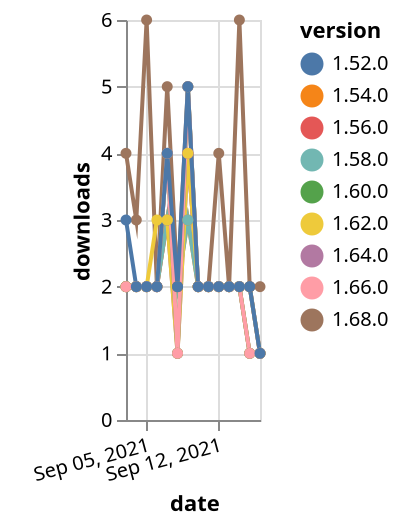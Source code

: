 {"$schema": "https://vega.github.io/schema/vega-lite/v5.json", "description": "A simple bar chart with embedded data.", "data": {"values": [{"date": "2021-09-03", "total": 2453, "delta": 2, "version": "1.56.0"}, {"date": "2021-09-04", "total": 2455, "delta": 2, "version": "1.56.0"}, {"date": "2021-09-05", "total": 2457, "delta": 2, "version": "1.56.0"}, {"date": "2021-09-06", "total": 2459, "delta": 2, "version": "1.56.0"}, {"date": "2021-09-07", "total": 2463, "delta": 4, "version": "1.56.0"}, {"date": "2021-09-08", "total": 2465, "delta": 2, "version": "1.56.0"}, {"date": "2021-09-09", "total": 2469, "delta": 4, "version": "1.56.0"}, {"date": "2021-09-10", "total": 2471, "delta": 2, "version": "1.56.0"}, {"date": "2021-09-11", "total": 2473, "delta": 2, "version": "1.56.0"}, {"date": "2021-09-12", "total": 2475, "delta": 2, "version": "1.56.0"}, {"date": "2021-09-13", "total": 2477, "delta": 2, "version": "1.56.0"}, {"date": "2021-09-14", "total": 2479, "delta": 2, "version": "1.56.0"}, {"date": "2021-09-15", "total": 2481, "delta": 2, "version": "1.56.0"}, {"date": "2021-09-16", "total": 2482, "delta": 1, "version": "1.56.0"}, {"date": "2021-09-03", "total": 1025, "delta": 2, "version": "1.64.0"}, {"date": "2021-09-04", "total": 1027, "delta": 2, "version": "1.64.0"}, {"date": "2021-09-05", "total": 1029, "delta": 2, "version": "1.64.0"}, {"date": "2021-09-06", "total": 1031, "delta": 2, "version": "1.64.0"}, {"date": "2021-09-07", "total": 1034, "delta": 3, "version": "1.64.0"}, {"date": "2021-09-08", "total": 1035, "delta": 1, "version": "1.64.0"}, {"date": "2021-09-09", "total": 1039, "delta": 4, "version": "1.64.0"}, {"date": "2021-09-10", "total": 1041, "delta": 2, "version": "1.64.0"}, {"date": "2021-09-11", "total": 1043, "delta": 2, "version": "1.64.0"}, {"date": "2021-09-12", "total": 1045, "delta": 2, "version": "1.64.0"}, {"date": "2021-09-13", "total": 1047, "delta": 2, "version": "1.64.0"}, {"date": "2021-09-14", "total": 1049, "delta": 2, "version": "1.64.0"}, {"date": "2021-09-15", "total": 1050, "delta": 1, "version": "1.64.0"}, {"date": "2021-09-16", "total": 1051, "delta": 1, "version": "1.64.0"}, {"date": "2021-09-03", "total": 2590, "delta": 2, "version": "1.54.0"}, {"date": "2021-09-04", "total": 2592, "delta": 2, "version": "1.54.0"}, {"date": "2021-09-05", "total": 2594, "delta": 2, "version": "1.54.0"}, {"date": "2021-09-06", "total": 2596, "delta": 2, "version": "1.54.0"}, {"date": "2021-09-07", "total": 2599, "delta": 3, "version": "1.54.0"}, {"date": "2021-09-08", "total": 2601, "delta": 2, "version": "1.54.0"}, {"date": "2021-09-09", "total": 2604, "delta": 3, "version": "1.54.0"}, {"date": "2021-09-10", "total": 2606, "delta": 2, "version": "1.54.0"}, {"date": "2021-09-11", "total": 2608, "delta": 2, "version": "1.54.0"}, {"date": "2021-09-12", "total": 2610, "delta": 2, "version": "1.54.0"}, {"date": "2021-09-13", "total": 2612, "delta": 2, "version": "1.54.0"}, {"date": "2021-09-14", "total": 2614, "delta": 2, "version": "1.54.0"}, {"date": "2021-09-15", "total": 2616, "delta": 2, "version": "1.54.0"}, {"date": "2021-09-16", "total": 2617, "delta": 1, "version": "1.54.0"}, {"date": "2021-09-03", "total": 2180, "delta": 2, "version": "1.58.0"}, {"date": "2021-09-04", "total": 2182, "delta": 2, "version": "1.58.0"}, {"date": "2021-09-05", "total": 2184, "delta": 2, "version": "1.58.0"}, {"date": "2021-09-06", "total": 2186, "delta": 2, "version": "1.58.0"}, {"date": "2021-09-07", "total": 2189, "delta": 3, "version": "1.58.0"}, {"date": "2021-09-08", "total": 2191, "delta": 2, "version": "1.58.0"}, {"date": "2021-09-09", "total": 2194, "delta": 3, "version": "1.58.0"}, {"date": "2021-09-10", "total": 2196, "delta": 2, "version": "1.58.0"}, {"date": "2021-09-11", "total": 2198, "delta": 2, "version": "1.58.0"}, {"date": "2021-09-12", "total": 2200, "delta": 2, "version": "1.58.0"}, {"date": "2021-09-13", "total": 2202, "delta": 2, "version": "1.58.0"}, {"date": "2021-09-14", "total": 2204, "delta": 2, "version": "1.58.0"}, {"date": "2021-09-15", "total": 2206, "delta": 2, "version": "1.58.0"}, {"date": "2021-09-16", "total": 2207, "delta": 1, "version": "1.58.0"}, {"date": "2021-09-03", "total": 250, "delta": 4, "version": "1.68.0"}, {"date": "2021-09-04", "total": 253, "delta": 3, "version": "1.68.0"}, {"date": "2021-09-05", "total": 259, "delta": 6, "version": "1.68.0"}, {"date": "2021-09-06", "total": 261, "delta": 2, "version": "1.68.0"}, {"date": "2021-09-07", "total": 266, "delta": 5, "version": "1.68.0"}, {"date": "2021-09-08", "total": 268, "delta": 2, "version": "1.68.0"}, {"date": "2021-09-09", "total": 273, "delta": 5, "version": "1.68.0"}, {"date": "2021-09-10", "total": 275, "delta": 2, "version": "1.68.0"}, {"date": "2021-09-11", "total": 277, "delta": 2, "version": "1.68.0"}, {"date": "2021-09-12", "total": 281, "delta": 4, "version": "1.68.0"}, {"date": "2021-09-13", "total": 283, "delta": 2, "version": "1.68.0"}, {"date": "2021-09-14", "total": 289, "delta": 6, "version": "1.68.0"}, {"date": "2021-09-15", "total": 291, "delta": 2, "version": "1.68.0"}, {"date": "2021-09-16", "total": 293, "delta": 2, "version": "1.68.0"}, {"date": "2021-09-03", "total": 1690, "delta": 2, "version": "1.62.0"}, {"date": "2021-09-04", "total": 1692, "delta": 2, "version": "1.62.0"}, {"date": "2021-09-05", "total": 1694, "delta": 2, "version": "1.62.0"}, {"date": "2021-09-06", "total": 1697, "delta": 3, "version": "1.62.0"}, {"date": "2021-09-07", "total": 1700, "delta": 3, "version": "1.62.0"}, {"date": "2021-09-08", "total": 1701, "delta": 1, "version": "1.62.0"}, {"date": "2021-09-09", "total": 1705, "delta": 4, "version": "1.62.0"}, {"date": "2021-09-10", "total": 1707, "delta": 2, "version": "1.62.0"}, {"date": "2021-09-11", "total": 1709, "delta": 2, "version": "1.62.0"}, {"date": "2021-09-12", "total": 1711, "delta": 2, "version": "1.62.0"}, {"date": "2021-09-13", "total": 1713, "delta": 2, "version": "1.62.0"}, {"date": "2021-09-14", "total": 1715, "delta": 2, "version": "1.62.0"}, {"date": "2021-09-15", "total": 1716, "delta": 1, "version": "1.62.0"}, {"date": "2021-09-16", "total": 1717, "delta": 1, "version": "1.62.0"}, {"date": "2021-09-03", "total": 1990, "delta": 2, "version": "1.60.0"}, {"date": "2021-09-04", "total": 1992, "delta": 2, "version": "1.60.0"}, {"date": "2021-09-05", "total": 1994, "delta": 2, "version": "1.60.0"}, {"date": "2021-09-06", "total": 1996, "delta": 2, "version": "1.60.0"}, {"date": "2021-09-07", "total": 2000, "delta": 4, "version": "1.60.0"}, {"date": "2021-09-08", "total": 2001, "delta": 1, "version": "1.60.0"}, {"date": "2021-09-09", "total": 2006, "delta": 5, "version": "1.60.0"}, {"date": "2021-09-10", "total": 2008, "delta": 2, "version": "1.60.0"}, {"date": "2021-09-11", "total": 2010, "delta": 2, "version": "1.60.0"}, {"date": "2021-09-12", "total": 2012, "delta": 2, "version": "1.60.0"}, {"date": "2021-09-13", "total": 2014, "delta": 2, "version": "1.60.0"}, {"date": "2021-09-14", "total": 2016, "delta": 2, "version": "1.60.0"}, {"date": "2021-09-15", "total": 2017, "delta": 1, "version": "1.60.0"}, {"date": "2021-09-16", "total": 2018, "delta": 1, "version": "1.60.0"}, {"date": "2021-09-03", "total": 919, "delta": 2, "version": "1.66.0"}, {"date": "2021-09-04", "total": 921, "delta": 2, "version": "1.66.0"}, {"date": "2021-09-05", "total": 923, "delta": 2, "version": "1.66.0"}, {"date": "2021-09-06", "total": 925, "delta": 2, "version": "1.66.0"}, {"date": "2021-09-07", "total": 929, "delta": 4, "version": "1.66.0"}, {"date": "2021-09-08", "total": 930, "delta": 1, "version": "1.66.0"}, {"date": "2021-09-09", "total": 935, "delta": 5, "version": "1.66.0"}, {"date": "2021-09-10", "total": 937, "delta": 2, "version": "1.66.0"}, {"date": "2021-09-11", "total": 939, "delta": 2, "version": "1.66.0"}, {"date": "2021-09-12", "total": 941, "delta": 2, "version": "1.66.0"}, {"date": "2021-09-13", "total": 943, "delta": 2, "version": "1.66.0"}, {"date": "2021-09-14", "total": 945, "delta": 2, "version": "1.66.0"}, {"date": "2021-09-15", "total": 946, "delta": 1, "version": "1.66.0"}, {"date": "2021-09-16", "total": 947, "delta": 1, "version": "1.66.0"}, {"date": "2021-09-03", "total": 3023, "delta": 3, "version": "1.52.0"}, {"date": "2021-09-04", "total": 3025, "delta": 2, "version": "1.52.0"}, {"date": "2021-09-05", "total": 3027, "delta": 2, "version": "1.52.0"}, {"date": "2021-09-06", "total": 3029, "delta": 2, "version": "1.52.0"}, {"date": "2021-09-07", "total": 3033, "delta": 4, "version": "1.52.0"}, {"date": "2021-09-08", "total": 3035, "delta": 2, "version": "1.52.0"}, {"date": "2021-09-09", "total": 3040, "delta": 5, "version": "1.52.0"}, {"date": "2021-09-10", "total": 3042, "delta": 2, "version": "1.52.0"}, {"date": "2021-09-11", "total": 3044, "delta": 2, "version": "1.52.0"}, {"date": "2021-09-12", "total": 3046, "delta": 2, "version": "1.52.0"}, {"date": "2021-09-13", "total": 3048, "delta": 2, "version": "1.52.0"}, {"date": "2021-09-14", "total": 3050, "delta": 2, "version": "1.52.0"}, {"date": "2021-09-15", "total": 3052, "delta": 2, "version": "1.52.0"}, {"date": "2021-09-16", "total": 3053, "delta": 1, "version": "1.52.0"}]}, "width": "container", "mark": {"type": "line", "point": {"filled": true}}, "encoding": {"x": {"field": "date", "type": "temporal", "timeUnit": "yearmonthdate", "title": "date", "axis": {"labelAngle": -15}}, "y": {"field": "delta", "type": "quantitative", "title": "downloads"}, "color": {"field": "version", "type": "nominal"}, "tooltip": {"field": "delta"}}}